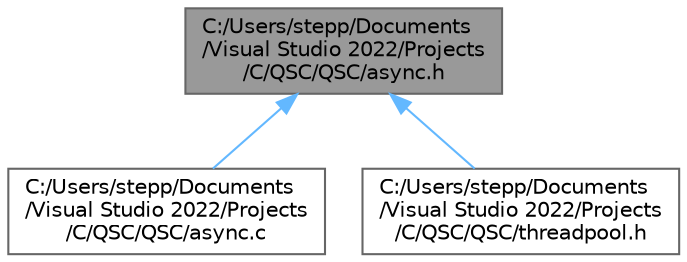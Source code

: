 digraph "C:/Users/stepp/Documents/Visual Studio 2022/Projects/C/QSC/QSC/async.h"
{
 // LATEX_PDF_SIZE
  bgcolor="transparent";
  edge [fontname=Helvetica,fontsize=10,labelfontname=Helvetica,labelfontsize=10];
  node [fontname=Helvetica,fontsize=10,shape=box,height=0.2,width=0.4];
  Node1 [id="Node000001",label="C:/Users/stepp/Documents\l/Visual Studio 2022/Projects\l/C/QSC/QSC/async.h",height=0.2,width=0.4,color="gray40", fillcolor="grey60", style="filled", fontcolor="black",tooltip="This file contains thread and mutex functions."];
  Node1 -> Node2 [id="edge1_Node000001_Node000002",dir="back",color="steelblue1",style="solid",tooltip=" "];
  Node2 [id="Node000002",label="C:/Users/stepp/Documents\l/Visual Studio 2022/Projects\l/C/QSC/QSC/async.c",height=0.2,width=0.4,color="grey40", fillcolor="white", style="filled",URL="$async_8c.html",tooltip=" "];
  Node1 -> Node3 [id="edge2_Node000001_Node000003",dir="back",color="steelblue1",style="solid",tooltip=" "];
  Node3 [id="Node000003",label="C:/Users/stepp/Documents\l/Visual Studio 2022/Projects\l/C/QSC/QSC/threadpool.h",height=0.2,width=0.4,color="grey40", fillcolor="white", style="filled",URL="$threadpool_8h.html",tooltip="An asynchronous thread pool."];
}
